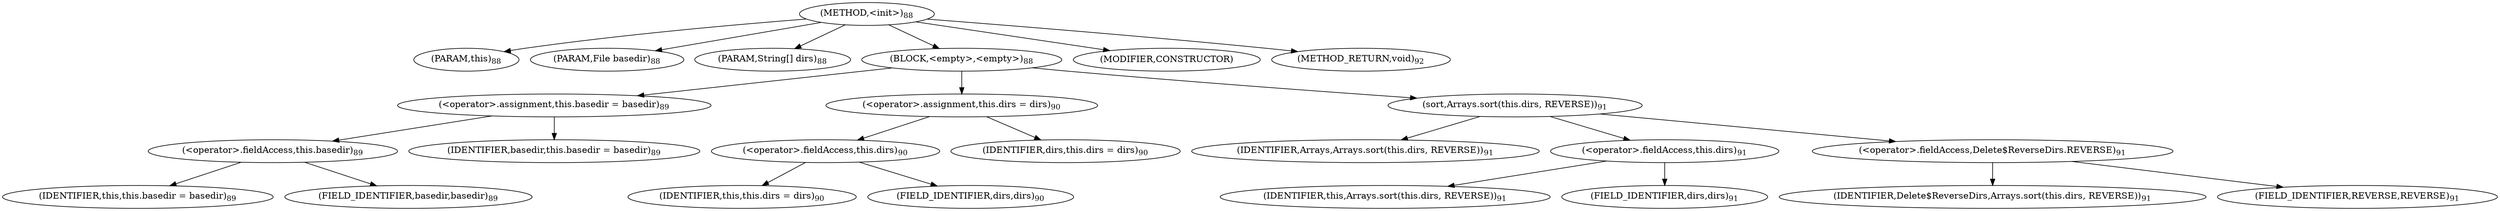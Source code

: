 digraph "&lt;init&gt;" {  
"164" [label = <(METHOD,&lt;init&gt;)<SUB>88</SUB>> ]
"10" [label = <(PARAM,this)<SUB>88</SUB>> ]
"165" [label = <(PARAM,File basedir)<SUB>88</SUB>> ]
"166" [label = <(PARAM,String[] dirs)<SUB>88</SUB>> ]
"167" [label = <(BLOCK,&lt;empty&gt;,&lt;empty&gt;)<SUB>88</SUB>> ]
"168" [label = <(&lt;operator&gt;.assignment,this.basedir = basedir)<SUB>89</SUB>> ]
"169" [label = <(&lt;operator&gt;.fieldAccess,this.basedir)<SUB>89</SUB>> ]
"9" [label = <(IDENTIFIER,this,this.basedir = basedir)<SUB>89</SUB>> ]
"170" [label = <(FIELD_IDENTIFIER,basedir,basedir)<SUB>89</SUB>> ]
"171" [label = <(IDENTIFIER,basedir,this.basedir = basedir)<SUB>89</SUB>> ]
"172" [label = <(&lt;operator&gt;.assignment,this.dirs = dirs)<SUB>90</SUB>> ]
"173" [label = <(&lt;operator&gt;.fieldAccess,this.dirs)<SUB>90</SUB>> ]
"11" [label = <(IDENTIFIER,this,this.dirs = dirs)<SUB>90</SUB>> ]
"174" [label = <(FIELD_IDENTIFIER,dirs,dirs)<SUB>90</SUB>> ]
"175" [label = <(IDENTIFIER,dirs,this.dirs = dirs)<SUB>90</SUB>> ]
"176" [label = <(sort,Arrays.sort(this.dirs, REVERSE))<SUB>91</SUB>> ]
"177" [label = <(IDENTIFIER,Arrays,Arrays.sort(this.dirs, REVERSE))<SUB>91</SUB>> ]
"178" [label = <(&lt;operator&gt;.fieldAccess,this.dirs)<SUB>91</SUB>> ]
"12" [label = <(IDENTIFIER,this,Arrays.sort(this.dirs, REVERSE))<SUB>91</SUB>> ]
"179" [label = <(FIELD_IDENTIFIER,dirs,dirs)<SUB>91</SUB>> ]
"180" [label = <(&lt;operator&gt;.fieldAccess,Delete$ReverseDirs.REVERSE)<SUB>91</SUB>> ]
"181" [label = <(IDENTIFIER,Delete$ReverseDirs,Arrays.sort(this.dirs, REVERSE))<SUB>91</SUB>> ]
"182" [label = <(FIELD_IDENTIFIER,REVERSE,REVERSE)<SUB>91</SUB>> ]
"183" [label = <(MODIFIER,CONSTRUCTOR)> ]
"184" [label = <(METHOD_RETURN,void)<SUB>92</SUB>> ]
  "164" -> "10" 
  "164" -> "165" 
  "164" -> "166" 
  "164" -> "167" 
  "164" -> "183" 
  "164" -> "184" 
  "167" -> "168" 
  "167" -> "172" 
  "167" -> "176" 
  "168" -> "169" 
  "168" -> "171" 
  "169" -> "9" 
  "169" -> "170" 
  "172" -> "173" 
  "172" -> "175" 
  "173" -> "11" 
  "173" -> "174" 
  "176" -> "177" 
  "176" -> "178" 
  "176" -> "180" 
  "178" -> "12" 
  "178" -> "179" 
  "180" -> "181" 
  "180" -> "182" 
}
